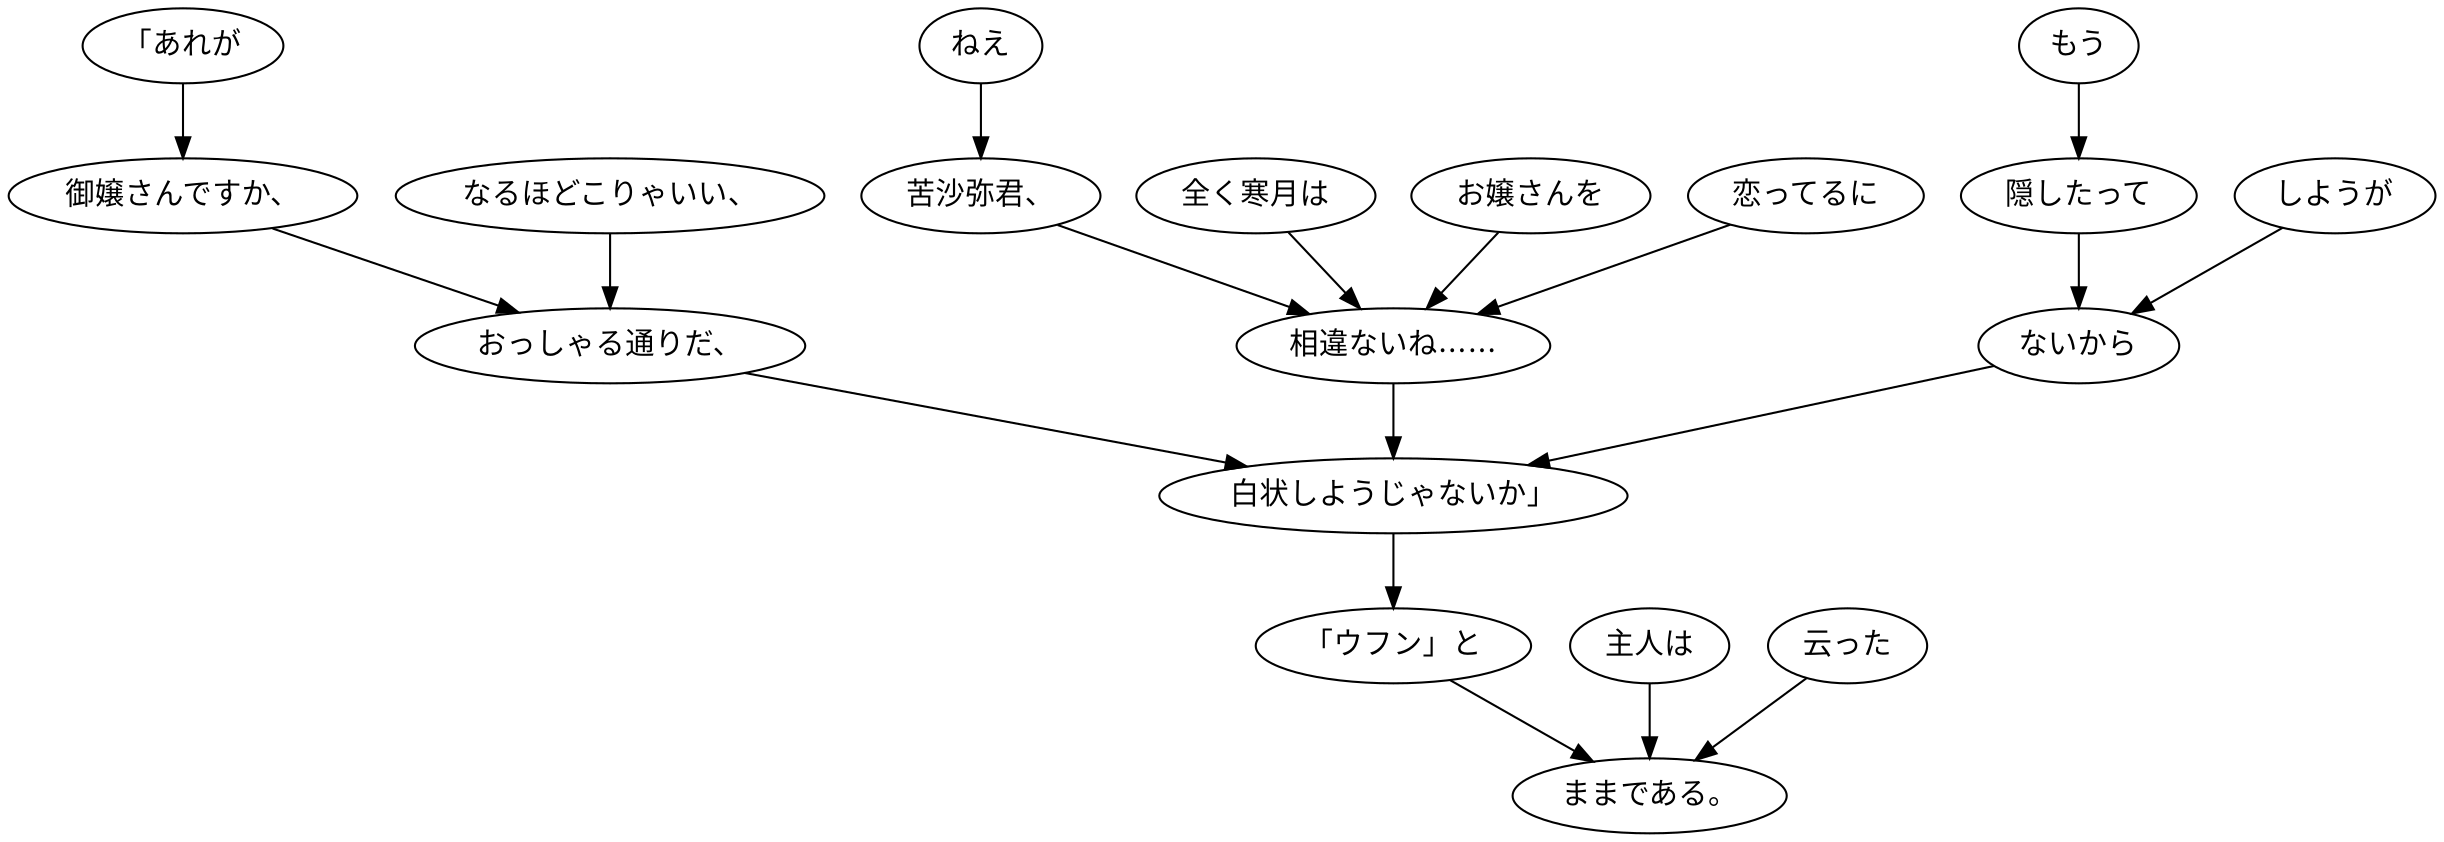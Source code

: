 digraph graph1641 {
	node0 [label="「あれが"];
	node1 [label="御嬢さんですか、"];
	node2 [label="なるほどこりゃいい、"];
	node3 [label="おっしゃる通りだ、"];
	node4 [label="ねえ"];
	node5 [label="苦沙弥君、"];
	node6 [label="全く寒月は"];
	node7 [label="お嬢さんを"];
	node8 [label="恋ってるに"];
	node9 [label="相違ないね……"];
	node10 [label="もう"];
	node11 [label="隠したって"];
	node12 [label="しようが"];
	node13 [label="ないから"];
	node14 [label="白状しようじゃないか」"];
	node15 [label="「ウフン」と"];
	node16 [label="主人は"];
	node17 [label="云った"];
	node18 [label="ままである。"];
	node0 -> node1;
	node1 -> node3;
	node2 -> node3;
	node3 -> node14;
	node4 -> node5;
	node5 -> node9;
	node6 -> node9;
	node7 -> node9;
	node8 -> node9;
	node9 -> node14;
	node10 -> node11;
	node11 -> node13;
	node12 -> node13;
	node13 -> node14;
	node14 -> node15;
	node15 -> node18;
	node16 -> node18;
	node17 -> node18;
}
